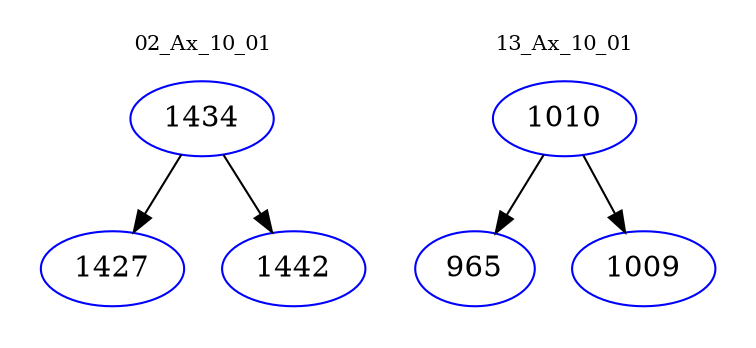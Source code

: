 digraph{
subgraph cluster_0 {
color = white
label = "02_Ax_10_01";
fontsize=10;
T0_1434 [label="1434", color="blue"]
T0_1434 -> T0_1427 [color="black"]
T0_1427 [label="1427", color="blue"]
T0_1434 -> T0_1442 [color="black"]
T0_1442 [label="1442", color="blue"]
}
subgraph cluster_1 {
color = white
label = "13_Ax_10_01";
fontsize=10;
T1_1010 [label="1010", color="blue"]
T1_1010 -> T1_965 [color="black"]
T1_965 [label="965", color="blue"]
T1_1010 -> T1_1009 [color="black"]
T1_1009 [label="1009", color="blue"]
}
}
